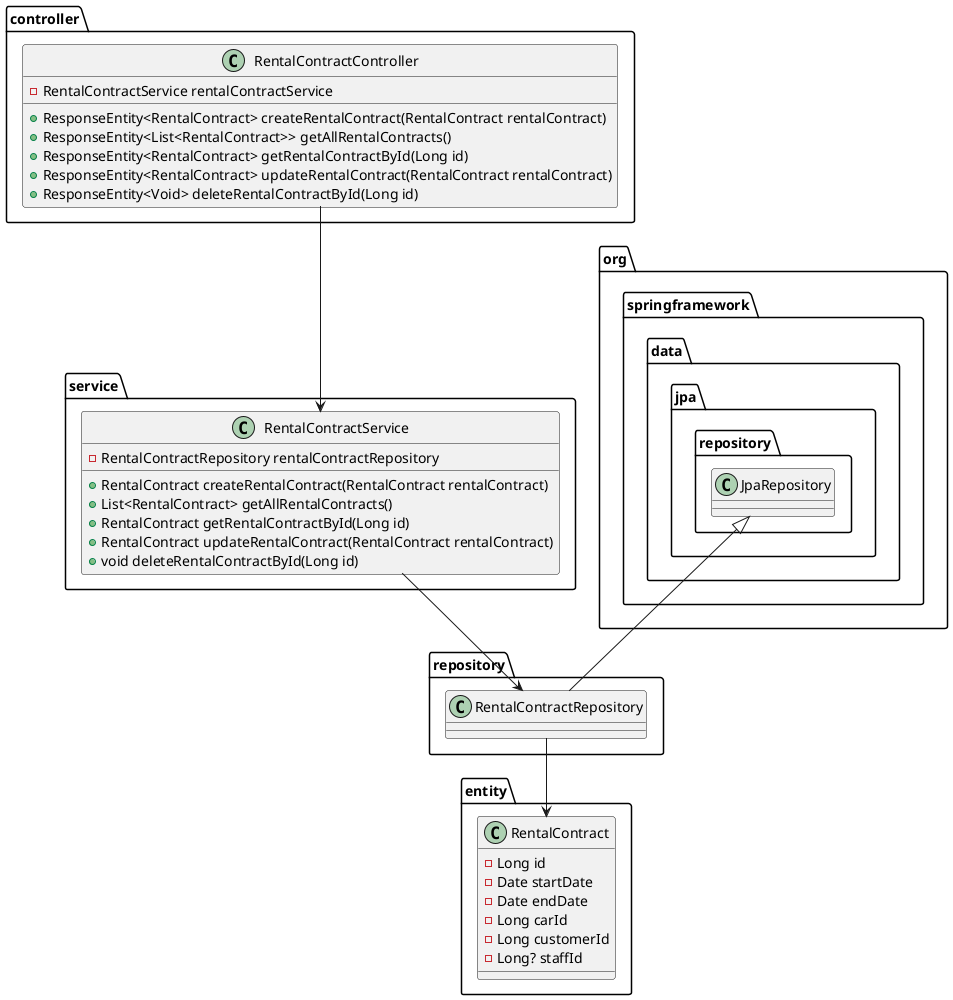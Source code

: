 ¡@startuml
'https://plantuml.com/class-diagram
class entity.RentalContract {
- Long id
- Date startDate
- Date endDate
- Long carId
- Long customerId
- Long? staffId
}

class repository.RentalContractRepository {
}

class service.RentalContractService {
- RentalContractRepository rentalContractRepository
+ RentalContract createRentalContract(RentalContract rentalContract)
+ List<RentalContract> getAllRentalContracts()
+ RentalContract getRentalContractById(Long id)
+ RentalContract updateRentalContract(RentalContract rentalContract)
+ void deleteRentalContractById(Long id)
}

class controller.RentalContractController {
- RentalContractService rentalContractService
+ ResponseEntity<RentalContract> createRentalContract(RentalContract rentalContract)
+ ResponseEntity<List<RentalContract>> getAllRentalContracts()
+ ResponseEntity<RentalContract> getRentalContractById(Long id)
+ ResponseEntity<RentalContract> updateRentalContract(RentalContract rentalContract)
+ ResponseEntity<Void> deleteRentalContractById(Long id)
}

org.springframework.data.jpa.repository.JpaRepository <|-- repository.RentalContractRepository

repository.RentalContractRepository --> entity.RentalContract

service.RentalContractService --> repository.RentalContractRepository
controller.RentalContractController --> service.RentalContractService


@enduml